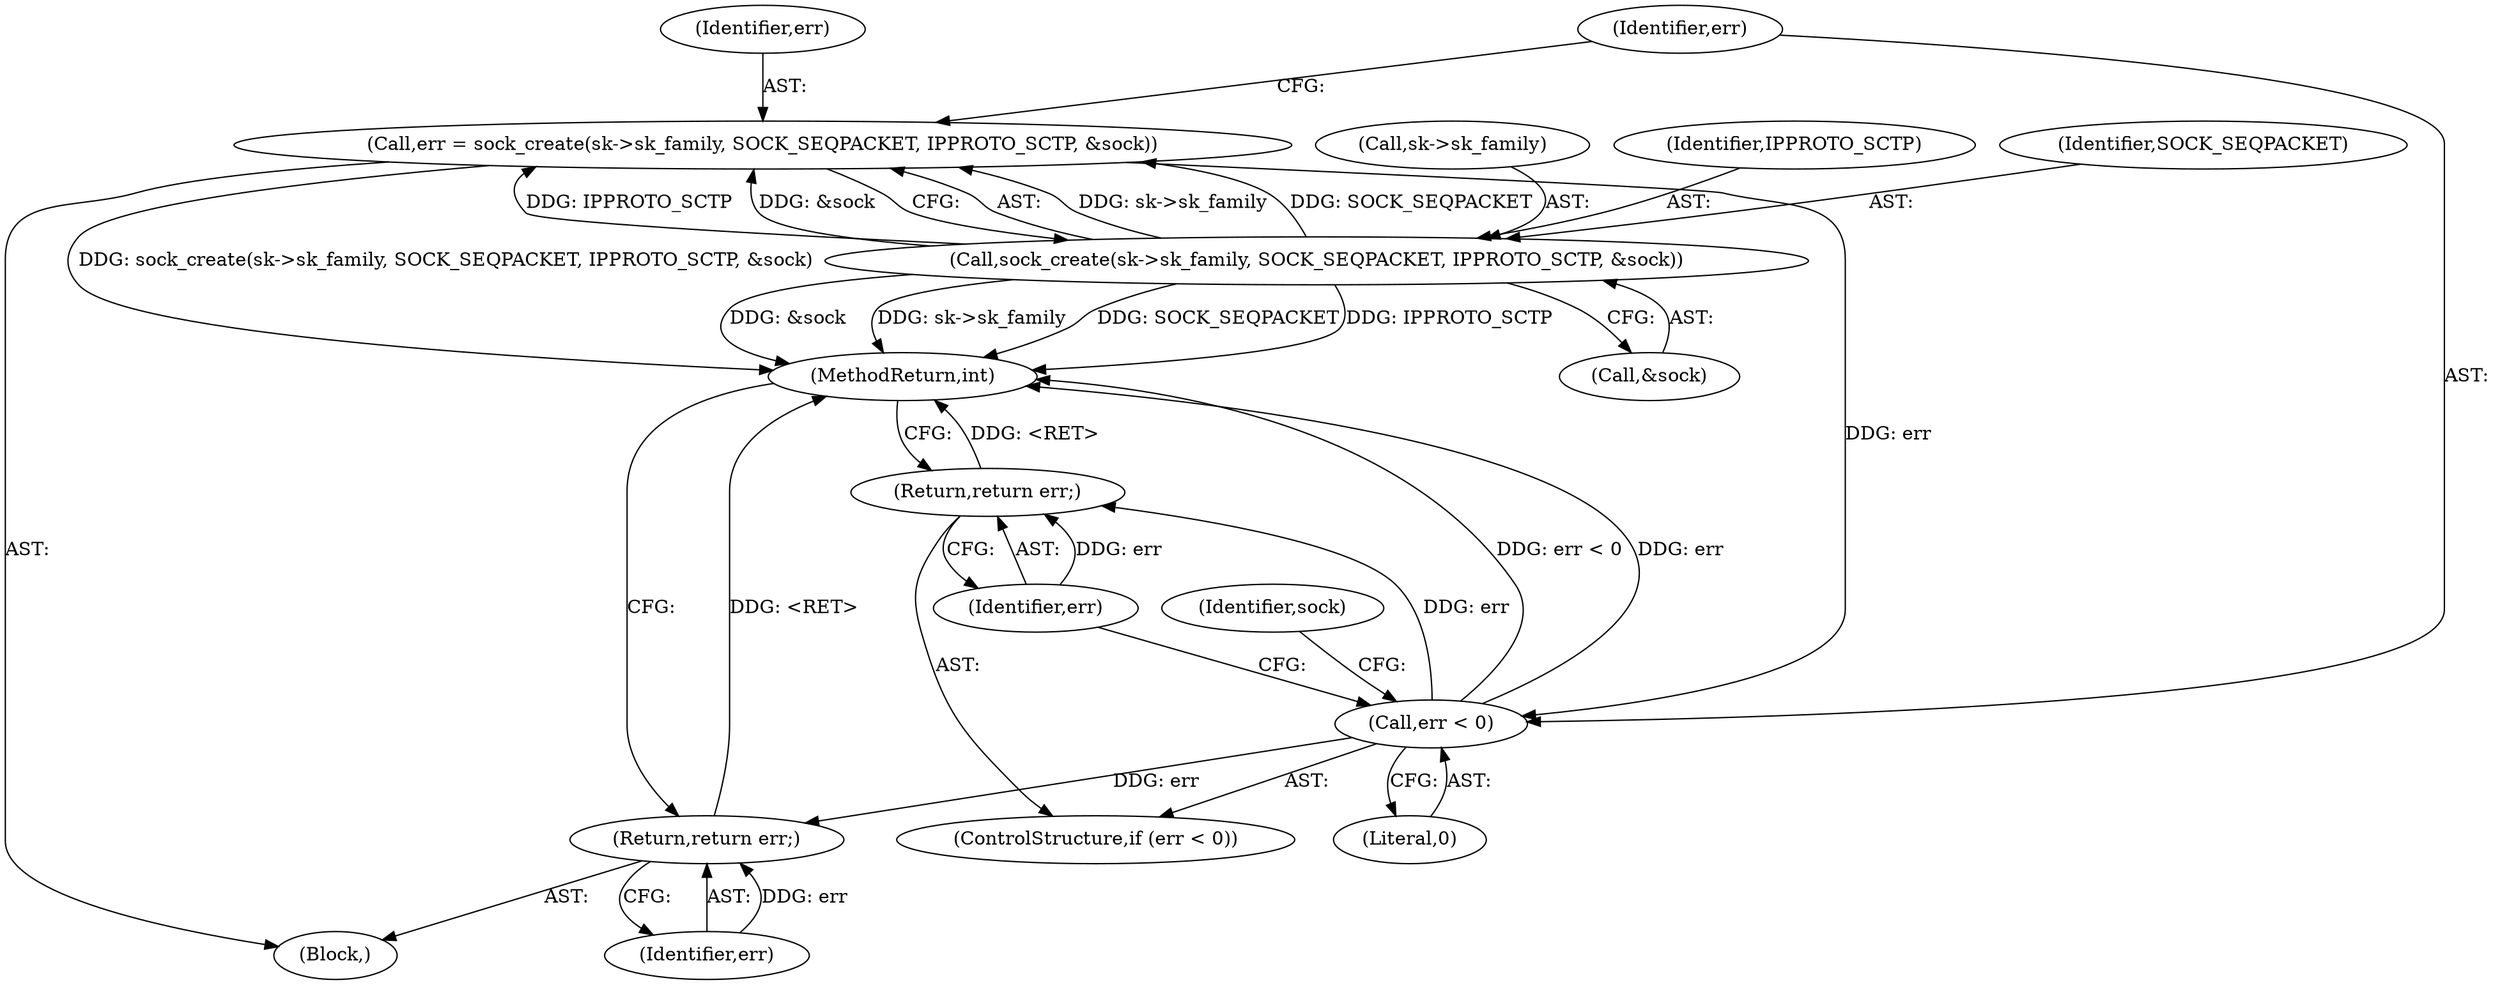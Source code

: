 digraph "0_linux_dfcb9f4f99f1e9a49e43398a7bfbf56927544af1@API" {
"1000149" [label="(Call,err = sock_create(sk->sk_family, SOCK_SEQPACKET, IPPROTO_SCTP, &sock))"];
"1000151" [label="(Call,sock_create(sk->sk_family, SOCK_SEQPACKET, IPPROTO_SCTP, &sock))"];
"1000160" [label="(Call,err < 0)"];
"1000163" [label="(Return,return err;)"];
"1000190" [label="(Return,return err;)"];
"1000164" [label="(Identifier,err)"];
"1000149" [label="(Call,err = sock_create(sk->sk_family, SOCK_SEQPACKET, IPPROTO_SCTP, &sock))"];
"1000167" [label="(Identifier,sock)"];
"1000150" [label="(Identifier,err)"];
"1000152" [label="(Call,sk->sk_family)"];
"1000156" [label="(Identifier,IPPROTO_SCTP)"];
"1000191" [label="(Identifier,err)"];
"1000109" [label="(Block,)"];
"1000163" [label="(Return,return err;)"];
"1000162" [label="(Literal,0)"];
"1000157" [label="(Call,&sock)"];
"1000161" [label="(Identifier,err)"];
"1000192" [label="(MethodReturn,int)"];
"1000190" [label="(Return,return err;)"];
"1000160" [label="(Call,err < 0)"];
"1000159" [label="(ControlStructure,if (err < 0))"];
"1000151" [label="(Call,sock_create(sk->sk_family, SOCK_SEQPACKET, IPPROTO_SCTP, &sock))"];
"1000155" [label="(Identifier,SOCK_SEQPACKET)"];
"1000149" -> "1000109"  [label="AST: "];
"1000149" -> "1000151"  [label="CFG: "];
"1000150" -> "1000149"  [label="AST: "];
"1000151" -> "1000149"  [label="AST: "];
"1000161" -> "1000149"  [label="CFG: "];
"1000149" -> "1000192"  [label="DDG: sock_create(sk->sk_family, SOCK_SEQPACKET, IPPROTO_SCTP, &sock)"];
"1000151" -> "1000149"  [label="DDG: sk->sk_family"];
"1000151" -> "1000149"  [label="DDG: SOCK_SEQPACKET"];
"1000151" -> "1000149"  [label="DDG: IPPROTO_SCTP"];
"1000151" -> "1000149"  [label="DDG: &sock"];
"1000149" -> "1000160"  [label="DDG: err"];
"1000151" -> "1000157"  [label="CFG: "];
"1000152" -> "1000151"  [label="AST: "];
"1000155" -> "1000151"  [label="AST: "];
"1000156" -> "1000151"  [label="AST: "];
"1000157" -> "1000151"  [label="AST: "];
"1000151" -> "1000192"  [label="DDG: &sock"];
"1000151" -> "1000192"  [label="DDG: sk->sk_family"];
"1000151" -> "1000192"  [label="DDG: SOCK_SEQPACKET"];
"1000151" -> "1000192"  [label="DDG: IPPROTO_SCTP"];
"1000160" -> "1000159"  [label="AST: "];
"1000160" -> "1000162"  [label="CFG: "];
"1000161" -> "1000160"  [label="AST: "];
"1000162" -> "1000160"  [label="AST: "];
"1000164" -> "1000160"  [label="CFG: "];
"1000167" -> "1000160"  [label="CFG: "];
"1000160" -> "1000192"  [label="DDG: err < 0"];
"1000160" -> "1000192"  [label="DDG: err"];
"1000160" -> "1000163"  [label="DDG: err"];
"1000160" -> "1000190"  [label="DDG: err"];
"1000163" -> "1000159"  [label="AST: "];
"1000163" -> "1000164"  [label="CFG: "];
"1000164" -> "1000163"  [label="AST: "];
"1000192" -> "1000163"  [label="CFG: "];
"1000163" -> "1000192"  [label="DDG: <RET>"];
"1000164" -> "1000163"  [label="DDG: err"];
"1000190" -> "1000109"  [label="AST: "];
"1000190" -> "1000191"  [label="CFG: "];
"1000191" -> "1000190"  [label="AST: "];
"1000192" -> "1000190"  [label="CFG: "];
"1000190" -> "1000192"  [label="DDG: <RET>"];
"1000191" -> "1000190"  [label="DDG: err"];
}
